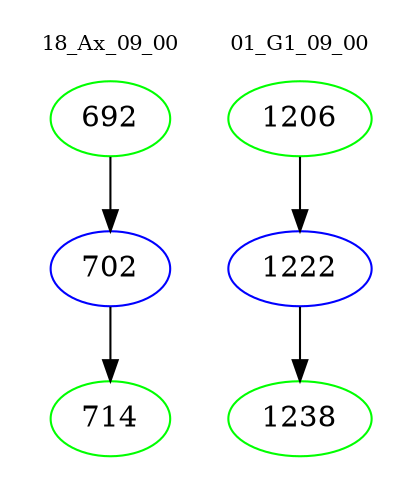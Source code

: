 digraph{
subgraph cluster_0 {
color = white
label = "18_Ax_09_00";
fontsize=10;
T0_692 [label="692", color="green"]
T0_692 -> T0_702 [color="black"]
T0_702 [label="702", color="blue"]
T0_702 -> T0_714 [color="black"]
T0_714 [label="714", color="green"]
}
subgraph cluster_1 {
color = white
label = "01_G1_09_00";
fontsize=10;
T1_1206 [label="1206", color="green"]
T1_1206 -> T1_1222 [color="black"]
T1_1222 [label="1222", color="blue"]
T1_1222 -> T1_1238 [color="black"]
T1_1238 [label="1238", color="green"]
}
}

